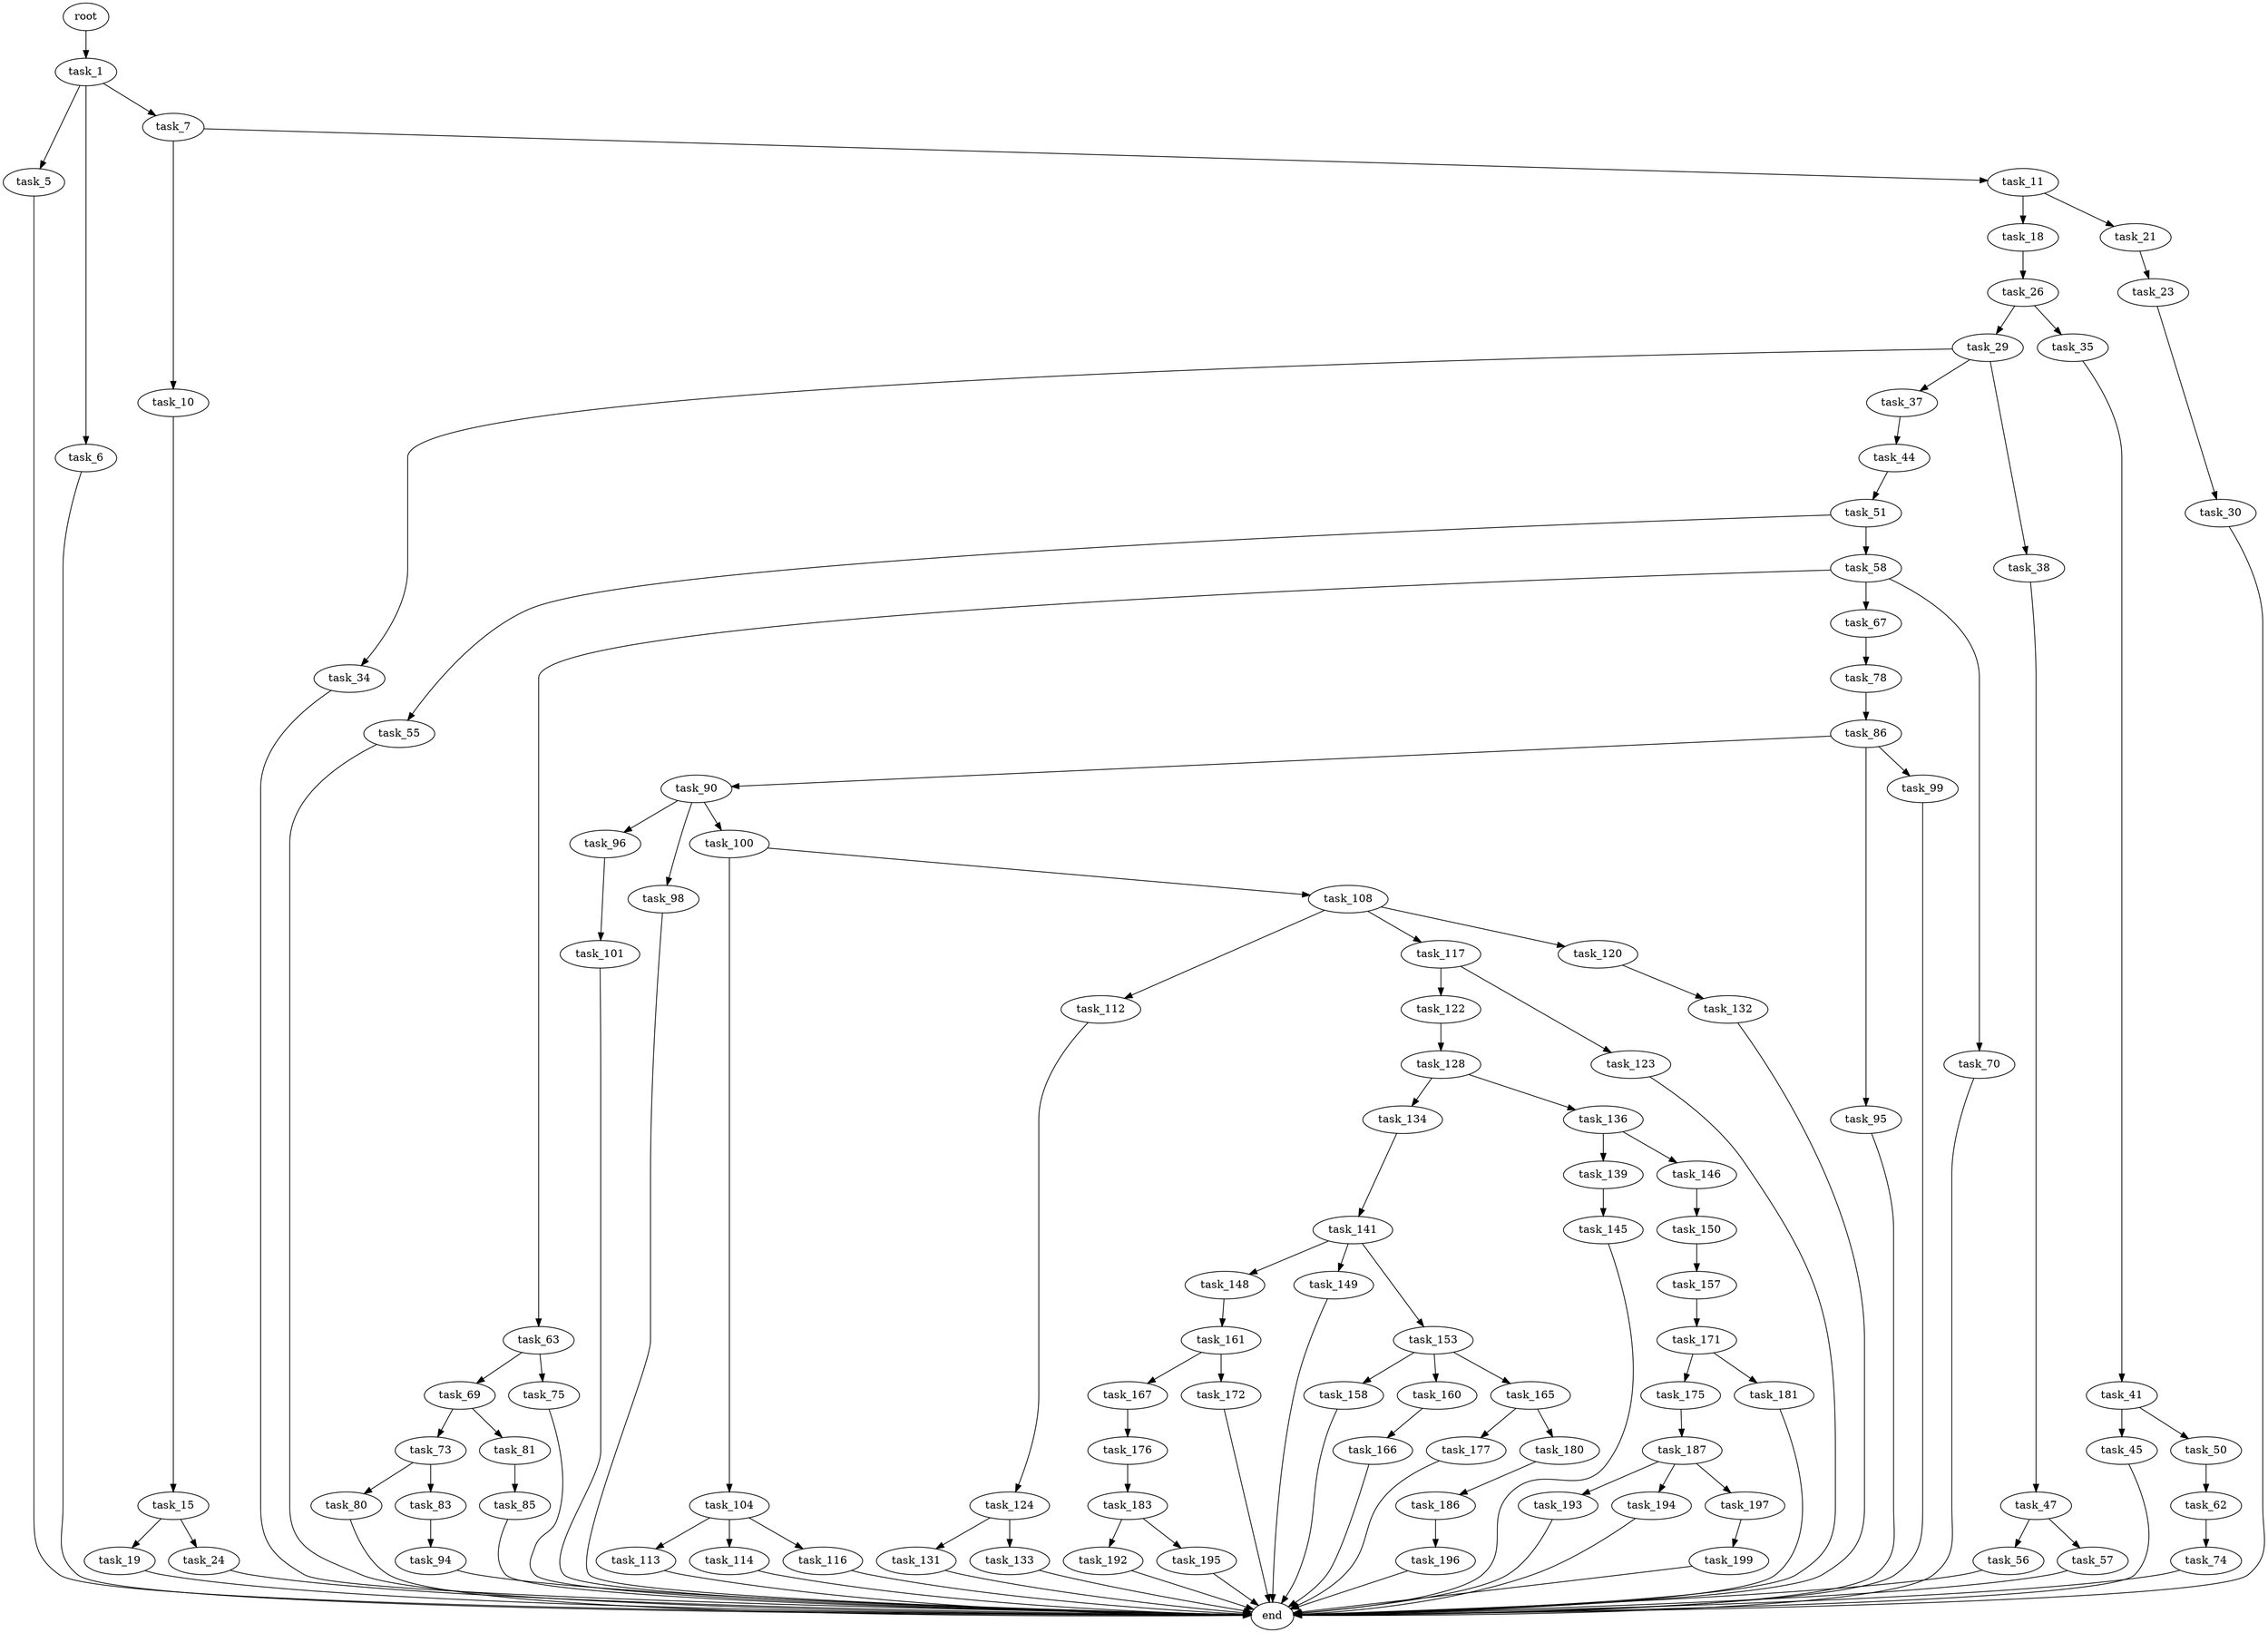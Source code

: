 digraph G {
  root [size="0.000000"];
  task_1 [size="29086989060.000000"];
  task_5 [size="534305146699.000000"];
  task_6 [size="282358626.000000"];
  task_7 [size="17252176467.000000"];
  end [size="0.000000"];
  task_10 [size="408544361.000000"];
  task_11 [size="231928233984.000000"];
  task_15 [size="476924747202.000000"];
  task_18 [size="3355425329.000000"];
  task_21 [size="28991029248.000000"];
  task_19 [size="368293445632.000000"];
  task_24 [size="549755813888.000000"];
  task_26 [size="28991029248.000000"];
  task_23 [size="127798743920.000000"];
  task_30 [size="28991029248.000000"];
  task_29 [size="231928233984.000000"];
  task_35 [size="1913369343.000000"];
  task_34 [size="393607069007.000000"];
  task_37 [size="14198807606.000000"];
  task_38 [size="782757789696.000000"];
  task_41 [size="23495923553.000000"];
  task_44 [size="134217728000.000000"];
  task_47 [size="549755813888.000000"];
  task_45 [size="38236930224.000000"];
  task_50 [size="570429875605.000000"];
  task_51 [size="106799955552.000000"];
  task_56 [size="35045263104.000000"];
  task_57 [size="25628658738.000000"];
  task_62 [size="527674369728.000000"];
  task_55 [size="28991029248.000000"];
  task_58 [size="204503470008.000000"];
  task_63 [size="549755813888.000000"];
  task_67 [size="79627526312.000000"];
  task_70 [size="68719476736.000000"];
  task_74 [size="231928233984.000000"];
  task_69 [size="611249254781.000000"];
  task_75 [size="267966882604.000000"];
  task_78 [size="458828996948.000000"];
  task_73 [size="782757789696.000000"];
  task_81 [size="422412312244.000000"];
  task_80 [size="4067994995.000000"];
  task_83 [size="782757789696.000000"];
  task_86 [size="28991029248.000000"];
  task_85 [size="811564206648.000000"];
  task_94 [size="211063961690.000000"];
  task_90 [size="530089190932.000000"];
  task_95 [size="9866261772.000000"];
  task_99 [size="3997296732.000000"];
  task_96 [size="4849441182.000000"];
  task_98 [size="95738504452.000000"];
  task_100 [size="301872107302.000000"];
  task_101 [size="368293445632.000000"];
  task_104 [size="1073741824000.000000"];
  task_108 [size="7169139244.000000"];
  task_113 [size="206898844943.000000"];
  task_114 [size="8589934592.000000"];
  task_116 [size="145787567460.000000"];
  task_112 [size="180647724452.000000"];
  task_117 [size="1326425570.000000"];
  task_120 [size="125643840276.000000"];
  task_124 [size="549755813888.000000"];
  task_122 [size="1055374328910.000000"];
  task_123 [size="42849241344.000000"];
  task_132 [size="791405372.000000"];
  task_128 [size="3245424204.000000"];
  task_131 [size="13096077965.000000"];
  task_133 [size="277972675819.000000"];
  task_134 [size="549755813888.000000"];
  task_136 [size="782757789696.000000"];
  task_141 [size="2890163895.000000"];
  task_139 [size="1056621898692.000000"];
  task_146 [size="8589934592.000000"];
  task_145 [size="134217728000.000000"];
  task_148 [size="368293445632.000000"];
  task_149 [size="88729900769.000000"];
  task_153 [size="1073741824000.000000"];
  task_150 [size="336116527079.000000"];
  task_161 [size="772660754235.000000"];
  task_157 [size="639353807924.000000"];
  task_158 [size="4424073378.000000"];
  task_160 [size="203314155983.000000"];
  task_165 [size="142413243444.000000"];
  task_171 [size="61604490217.000000"];
  task_166 [size="444576525311.000000"];
  task_167 [size="3462211092.000000"];
  task_172 [size="28991029248.000000"];
  task_177 [size="317560370256.000000"];
  task_180 [size="139843663956.000000"];
  task_176 [size="1379984955.000000"];
  task_175 [size="45796395362.000000"];
  task_181 [size="134217728000.000000"];
  task_187 [size="162852924300.000000"];
  task_183 [size="25531697444.000000"];
  task_186 [size="33739536255.000000"];
  task_192 [size="389228630537.000000"];
  task_195 [size="34676075634.000000"];
  task_196 [size="782757789696.000000"];
  task_193 [size="782757789696.000000"];
  task_194 [size="4143816793.000000"];
  task_197 [size="776273915.000000"];
  task_199 [size="657995007597.000000"];

  root -> task_1 [size="1.000000"];
  task_1 -> task_5 [size="134217728.000000"];
  task_1 -> task_6 [size="134217728.000000"];
  task_1 -> task_7 [size="134217728.000000"];
  task_5 -> end [size="1.000000"];
  task_6 -> end [size="1.000000"];
  task_7 -> task_10 [size="301989888.000000"];
  task_7 -> task_11 [size="301989888.000000"];
  task_10 -> task_15 [size="33554432.000000"];
  task_11 -> task_18 [size="301989888.000000"];
  task_11 -> task_21 [size="301989888.000000"];
  task_15 -> task_19 [size="838860800.000000"];
  task_15 -> task_24 [size="838860800.000000"];
  task_18 -> task_26 [size="75497472.000000"];
  task_21 -> task_23 [size="75497472.000000"];
  task_19 -> end [size="1.000000"];
  task_24 -> end [size="1.000000"];
  task_26 -> task_29 [size="75497472.000000"];
  task_26 -> task_35 [size="75497472.000000"];
  task_23 -> task_30 [size="411041792.000000"];
  task_30 -> end [size="1.000000"];
  task_29 -> task_34 [size="301989888.000000"];
  task_29 -> task_37 [size="301989888.000000"];
  task_29 -> task_38 [size="301989888.000000"];
  task_35 -> task_41 [size="33554432.000000"];
  task_34 -> end [size="1.000000"];
  task_37 -> task_44 [size="536870912.000000"];
  task_38 -> task_47 [size="679477248.000000"];
  task_41 -> task_45 [size="33554432.000000"];
  task_41 -> task_50 [size="33554432.000000"];
  task_44 -> task_51 [size="209715200.000000"];
  task_47 -> task_56 [size="536870912.000000"];
  task_47 -> task_57 [size="536870912.000000"];
  task_45 -> end [size="1.000000"];
  task_50 -> task_62 [size="838860800.000000"];
  task_51 -> task_55 [size="134217728.000000"];
  task_51 -> task_58 [size="134217728.000000"];
  task_56 -> end [size="1.000000"];
  task_57 -> end [size="1.000000"];
  task_62 -> task_74 [size="411041792.000000"];
  task_55 -> end [size="1.000000"];
  task_58 -> task_63 [size="838860800.000000"];
  task_58 -> task_67 [size="838860800.000000"];
  task_58 -> task_70 [size="838860800.000000"];
  task_63 -> task_69 [size="536870912.000000"];
  task_63 -> task_75 [size="536870912.000000"];
  task_67 -> task_78 [size="75497472.000000"];
  task_70 -> end [size="1.000000"];
  task_74 -> end [size="1.000000"];
  task_69 -> task_73 [size="411041792.000000"];
  task_69 -> task_81 [size="411041792.000000"];
  task_75 -> end [size="1.000000"];
  task_78 -> task_86 [size="301989888.000000"];
  task_73 -> task_80 [size="679477248.000000"];
  task_73 -> task_83 [size="679477248.000000"];
  task_81 -> task_85 [size="536870912.000000"];
  task_80 -> end [size="1.000000"];
  task_83 -> task_94 [size="679477248.000000"];
  task_86 -> task_90 [size="75497472.000000"];
  task_86 -> task_95 [size="75497472.000000"];
  task_86 -> task_99 [size="75497472.000000"];
  task_85 -> end [size="1.000000"];
  task_94 -> end [size="1.000000"];
  task_90 -> task_96 [size="411041792.000000"];
  task_90 -> task_98 [size="411041792.000000"];
  task_90 -> task_100 [size="411041792.000000"];
  task_95 -> end [size="1.000000"];
  task_99 -> end [size="1.000000"];
  task_96 -> task_101 [size="134217728.000000"];
  task_98 -> end [size="1.000000"];
  task_100 -> task_104 [size="411041792.000000"];
  task_100 -> task_108 [size="411041792.000000"];
  task_101 -> end [size="1.000000"];
  task_104 -> task_113 [size="838860800.000000"];
  task_104 -> task_114 [size="838860800.000000"];
  task_104 -> task_116 [size="838860800.000000"];
  task_108 -> task_112 [size="134217728.000000"];
  task_108 -> task_117 [size="134217728.000000"];
  task_108 -> task_120 [size="134217728.000000"];
  task_113 -> end [size="1.000000"];
  task_114 -> end [size="1.000000"];
  task_116 -> end [size="1.000000"];
  task_112 -> task_124 [size="536870912.000000"];
  task_117 -> task_122 [size="134217728.000000"];
  task_117 -> task_123 [size="134217728.000000"];
  task_120 -> task_132 [size="134217728.000000"];
  task_124 -> task_131 [size="536870912.000000"];
  task_124 -> task_133 [size="536870912.000000"];
  task_122 -> task_128 [size="679477248.000000"];
  task_123 -> end [size="1.000000"];
  task_132 -> end [size="1.000000"];
  task_128 -> task_134 [size="209715200.000000"];
  task_128 -> task_136 [size="209715200.000000"];
  task_131 -> end [size="1.000000"];
  task_133 -> end [size="1.000000"];
  task_134 -> task_141 [size="536870912.000000"];
  task_136 -> task_139 [size="679477248.000000"];
  task_136 -> task_146 [size="679477248.000000"];
  task_141 -> task_148 [size="209715200.000000"];
  task_141 -> task_149 [size="209715200.000000"];
  task_141 -> task_153 [size="209715200.000000"];
  task_139 -> task_145 [size="838860800.000000"];
  task_146 -> task_150 [size="33554432.000000"];
  task_145 -> end [size="1.000000"];
  task_148 -> task_161 [size="411041792.000000"];
  task_149 -> end [size="1.000000"];
  task_153 -> task_158 [size="838860800.000000"];
  task_153 -> task_160 [size="838860800.000000"];
  task_153 -> task_165 [size="838860800.000000"];
  task_150 -> task_157 [size="301989888.000000"];
  task_161 -> task_167 [size="838860800.000000"];
  task_161 -> task_172 [size="838860800.000000"];
  task_157 -> task_171 [size="536870912.000000"];
  task_158 -> end [size="1.000000"];
  task_160 -> task_166 [size="209715200.000000"];
  task_165 -> task_177 [size="134217728.000000"];
  task_165 -> task_180 [size="134217728.000000"];
  task_171 -> task_175 [size="209715200.000000"];
  task_171 -> task_181 [size="209715200.000000"];
  task_166 -> end [size="1.000000"];
  task_167 -> task_176 [size="209715200.000000"];
  task_172 -> end [size="1.000000"];
  task_177 -> end [size="1.000000"];
  task_180 -> task_186 [size="134217728.000000"];
  task_176 -> task_183 [size="33554432.000000"];
  task_175 -> task_187 [size="75497472.000000"];
  task_181 -> end [size="1.000000"];
  task_187 -> task_193 [size="134217728.000000"];
  task_187 -> task_194 [size="134217728.000000"];
  task_187 -> task_197 [size="134217728.000000"];
  task_183 -> task_192 [size="411041792.000000"];
  task_183 -> task_195 [size="411041792.000000"];
  task_186 -> task_196 [size="679477248.000000"];
  task_192 -> end [size="1.000000"];
  task_195 -> end [size="1.000000"];
  task_196 -> end [size="1.000000"];
  task_193 -> end [size="1.000000"];
  task_194 -> end [size="1.000000"];
  task_197 -> task_199 [size="33554432.000000"];
  task_199 -> end [size="1.000000"];
}
